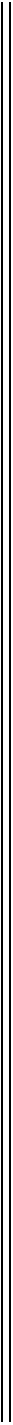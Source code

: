 <mxfile version="24.3.1" type="github">
  <diagram name="Page-1" id="6RDwj7CJA4zGYWuH_i6g">
    <mxGraphModel dx="1722" dy="1520" grid="1" gridSize="10" guides="1" tooltips="1" connect="1" arrows="1" fold="1" page="1" pageScale="1" pageWidth="850" pageHeight="1100" math="0" shadow="0">
      <root>
        <mxCell id="0" />
        <mxCell id="1" parent="0" />
        <mxCell id="hAK-_4wRubxNmdbuJcKX-1" value="" style="shape=link;html=1;rounded=0;" edge="1" parent="1">
          <mxGeometry width="100" relative="1" as="geometry">
            <mxPoint x="-360" y="-390" as="sourcePoint" />
            <mxPoint x="-360" y="-1100" as="targetPoint" />
          </mxGeometry>
        </mxCell>
      </root>
    </mxGraphModel>
  </diagram>
</mxfile>
